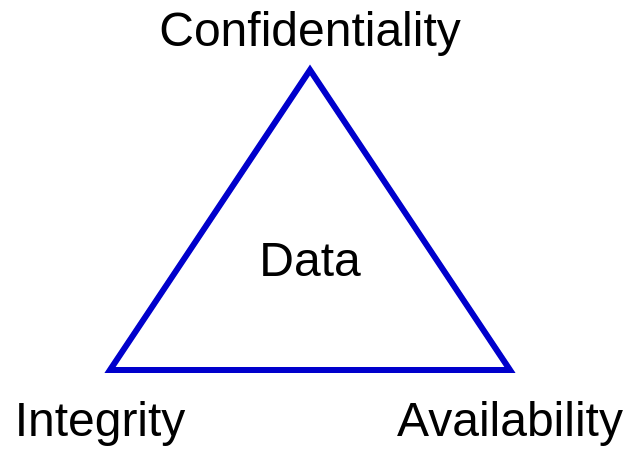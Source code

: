 <mxfile version="21.6.8" type="device" pages="3">
  <diagram id="Oz4VHGN1nNMEp_QaT7qJ" name="CIA model">
    <mxGraphModel dx="1138" dy="1019" grid="1" gridSize="10" guides="1" tooltips="1" connect="1" arrows="1" fold="1" page="0" pageScale="1" pageWidth="850" pageHeight="1100" math="0" shadow="0">
      <root>
        <mxCell id="0" />
        <mxCell id="V2duk38_NAvCMM6IDsIf-2" value="transparency check" style="locked=1;" parent="0" visible="0" />
        <mxCell id="V2duk38_NAvCMM6IDsIf-1" value="" style="rounded=0;whiteSpace=wrap;html=1;fillColor=#e1d5e7;strokeColor=#9673a6;" parent="V2duk38_NAvCMM6IDsIf-2" vertex="1">
          <mxGeometry x="1120" y="540" width="730" height="770" as="geometry" />
        </mxCell>
        <mxCell id="tpcdjzggM1OtUzv30zDY-4" value="rings" style="locked=1;" parent="0" visible="0" />
        <mxCell id="tpcdjzggM1OtUzv30zDY-3" value="" style="verticalLabelPosition=bottom;verticalAlign=top;html=1;shape=mxgraph.basic.arc;startAngle=0.519;endAngle=0.482;fillColor=none;strokeColor=#006600;strokeWidth=3;" parent="tpcdjzggM1OtUzv30zDY-4" vertex="1">
          <mxGeometry x="1176" y="580" width="610" height="610" as="geometry" />
        </mxCell>
        <mxCell id="tpcdjzggM1OtUzv30zDY-7" value="" style="verticalLabelPosition=bottom;verticalAlign=top;html=1;shape=mxgraph.basic.arc;startAngle=0.559;endAngle=0.444;fillColor=none;strokeColor=#006600;strokeWidth=3;" parent="tpcdjzggM1OtUzv30zDY-4" vertex="1">
          <mxGeometry x="1216" y="620" width="530" height="530" as="geometry" />
        </mxCell>
        <mxCell id="tpcdjzggM1OtUzv30zDY-8" value="" style="verticalLabelPosition=bottom;verticalAlign=top;html=1;shape=mxgraph.basic.arc;startAngle=0.561;endAngle=0.442;fillColor=none;strokeColor=#006600;strokeWidth=3;" parent="tpcdjzggM1OtUzv30zDY-4" vertex="1">
          <mxGeometry x="1256" y="660" width="450" height="450" as="geometry" />
        </mxCell>
        <mxCell id="tpcdjzggM1OtUzv30zDY-1" value="" style="verticalLabelPosition=bottom;verticalAlign=top;html=1;shape=mxgraph.basic.arc;startAngle=0.562;endAngle=0.436;fillColor=none;strokeColor=#006600;strokeWidth=3;" parent="tpcdjzggM1OtUzv30zDY-4" vertex="1">
          <mxGeometry x="1296" y="700" width="370" height="370" as="geometry" />
        </mxCell>
        <mxCell id="1" value="extended" style="locked=1;" parent="0" visible="0" />
        <mxCell id="DWY7_vxUW8ZNUv0AT4u1-2" value="&lt;font style=&quot;font-size: 24px&quot;&gt;Audit&lt;/font&gt;" style="text;html=1;strokeColor=none;fillColor=none;align=center;verticalAlign=middle;whiteSpace=wrap;rounded=0;labelBackgroundColor=none;rotation=0;" parent="1" vertex="1">
          <mxGeometry x="1446" y="1174" width="70" height="30" as="geometry" />
        </mxCell>
        <mxCell id="DWY7_vxUW8ZNUv0AT4u1-3" value="&lt;font style=&quot;font-size: 24px&quot;&gt;Non-Repudiation&lt;/font&gt;" style="text;html=1;strokeColor=none;fillColor=none;align=center;verticalAlign=middle;whiteSpace=wrap;rounded=0;labelBackgroundColor=none;rotation=0;" parent="1" vertex="1">
          <mxGeometry x="1386" y="1135" width="190" height="30" as="geometry" />
        </mxCell>
        <mxCell id="DWY7_vxUW8ZNUv0AT4u1-4" value="&lt;font style=&quot;font-size: 24px&quot;&gt;Authentication&lt;/font&gt;" style="text;html=1;strokeColor=none;fillColor=none;align=center;verticalAlign=middle;whiteSpace=wrap;rounded=0;labelBackgroundColor=none;rotation=0;" parent="1" vertex="1">
          <mxGeometry x="1401" y="1095" width="160" height="30" as="geometry" />
        </mxCell>
        <mxCell id="DWY7_vxUW8ZNUv0AT4u1-5" value="&lt;font style=&quot;font-size: 24px&quot;&gt;Authorization&lt;/font&gt;" style="text;html=1;strokeColor=none;fillColor=none;align=center;verticalAlign=middle;whiteSpace=wrap;rounded=0;labelBackgroundColor=none;rotation=0;" parent="1" vertex="1">
          <mxGeometry x="1401" y="1055" width="160" height="30" as="geometry" />
        </mxCell>
        <mxCell id="uXeaNQGdLOJU90ILw89f-1" value="base" style="" parent="0" />
        <mxCell id="uXeaNQGdLOJU90ILw89f-10" value="&lt;font style=&quot;font-size: 24px&quot;&gt;Availability&lt;/font&gt;" style="text;html=1;strokeColor=none;fillColor=none;align=center;verticalAlign=middle;whiteSpace=wrap;rounded=0;labelBackgroundColor=none;" parent="uXeaNQGdLOJU90ILw89f-1" vertex="1">
          <mxGeometry x="1516" y="945" width="130" height="30" as="geometry" />
        </mxCell>
        <mxCell id="uXeaNQGdLOJU90ILw89f-11" value="&lt;font style=&quot;font-size: 24px&quot;&gt;Integrity&lt;/font&gt;" style="text;html=1;strokeColor=none;fillColor=none;align=center;verticalAlign=middle;whiteSpace=wrap;rounded=0;labelBackgroundColor=none;" parent="uXeaNQGdLOJU90ILw89f-1" vertex="1">
          <mxGeometry x="1326" y="945" width="100" height="30" as="geometry" />
        </mxCell>
        <mxCell id="uXeaNQGdLOJU90ILw89f-12" value="&lt;font style=&quot;font-size: 24px&quot;&gt;Confidentiality&lt;/font&gt;" style="text;html=1;strokeColor=none;fillColor=none;align=center;verticalAlign=middle;whiteSpace=wrap;rounded=0;labelBackgroundColor=none;gradientColor=none;" parent="uXeaNQGdLOJU90ILw89f-1" vertex="1">
          <mxGeometry x="1376" y="750" width="210" height="30" as="geometry" />
        </mxCell>
        <mxCell id="uXeaNQGdLOJU90ILw89f-13" value="" style="triangle;whiteSpace=wrap;html=1;rotation=-90;fillColor=none;strokeWidth=3;strokeColor=#0000CC;" parent="uXeaNQGdLOJU90ILw89f-1" vertex="1">
          <mxGeometry x="1406" y="760" width="150" height="200" as="geometry" />
        </mxCell>
        <mxCell id="uXeaNQGdLOJU90ILw89f-14" value="&lt;font style=&quot;font-size: 24px&quot;&gt;Data&lt;/font&gt;" style="text;html=1;strokeColor=none;fillColor=none;align=center;verticalAlign=middle;whiteSpace=wrap;rounded=0;labelBackgroundColor=none;" parent="uXeaNQGdLOJU90ILw89f-1" vertex="1">
          <mxGeometry x="1432.25" y="865" width="97.5" height="30" as="geometry" />
        </mxCell>
      </root>
    </mxGraphModel>
  </diagram>
  <diagram name="extended CIA model" id="We_HeVh-6kCj1beAY-Ku">
    <mxGraphModel dx="1538" dy="1019" grid="1" gridSize="10" guides="1" tooltips="1" connect="1" arrows="1" fold="1" page="0" pageScale="1" pageWidth="850" pageHeight="1100" math="0" shadow="0">
      <root>
        <mxCell id="u1ydW02ohfaQXHqlUjSS-0" />
        <mxCell id="u1ydW02ohfaQXHqlUjSS-1" value="transparency check" style="locked=1;" visible="0" parent="u1ydW02ohfaQXHqlUjSS-0" />
        <mxCell id="u1ydW02ohfaQXHqlUjSS-2" value="" style="rounded=0;whiteSpace=wrap;html=1;fillColor=#e1d5e7;strokeColor=#9673a6;" vertex="1" parent="u1ydW02ohfaQXHqlUjSS-1">
          <mxGeometry x="1120" y="540" width="730" height="770" as="geometry" />
        </mxCell>
        <mxCell id="u1ydW02ohfaQXHqlUjSS-8" value="extended" style="locked=1;" parent="u1ydW02ohfaQXHqlUjSS-0" />
        <mxCell id="u1ydW02ohfaQXHqlUjSS-9" value="&lt;font style=&quot;font-size: 24px&quot;&gt;Audit&lt;/font&gt;" style="text;html=1;strokeColor=none;fillColor=none;align=center;verticalAlign=middle;whiteSpace=wrap;rounded=0;labelBackgroundColor=none;rotation=0;" vertex="1" parent="u1ydW02ohfaQXHqlUjSS-8">
          <mxGeometry x="1446" y="1174" width="70" height="30" as="geometry" />
        </mxCell>
        <mxCell id="u1ydW02ohfaQXHqlUjSS-10" value="&lt;font style=&quot;font-size: 24px&quot;&gt;Non-Repudiation&lt;/font&gt;" style="text;html=1;strokeColor=none;fillColor=none;align=center;verticalAlign=middle;whiteSpace=wrap;rounded=0;labelBackgroundColor=none;rotation=0;" vertex="1" parent="u1ydW02ohfaQXHqlUjSS-8">
          <mxGeometry x="1386" y="1135" width="190" height="30" as="geometry" />
        </mxCell>
        <mxCell id="u1ydW02ohfaQXHqlUjSS-11" value="&lt;font style=&quot;font-size: 24px&quot;&gt;Authentication&lt;/font&gt;" style="text;html=1;strokeColor=none;fillColor=none;align=center;verticalAlign=middle;whiteSpace=wrap;rounded=0;labelBackgroundColor=none;rotation=0;" vertex="1" parent="u1ydW02ohfaQXHqlUjSS-8">
          <mxGeometry x="1401" y="1095" width="160" height="30" as="geometry" />
        </mxCell>
        <mxCell id="u1ydW02ohfaQXHqlUjSS-12" value="&lt;font style=&quot;font-size: 24px&quot;&gt;Authorization&lt;/font&gt;" style="text;html=1;strokeColor=none;fillColor=none;align=center;verticalAlign=middle;whiteSpace=wrap;rounded=0;labelBackgroundColor=none;rotation=0;" vertex="1" parent="u1ydW02ohfaQXHqlUjSS-8">
          <mxGeometry x="1401" y="1055" width="160" height="30" as="geometry" />
        </mxCell>
        <mxCell id="u1ydW02ohfaQXHqlUjSS-4" value="" style="verticalLabelPosition=bottom;verticalAlign=top;html=1;shape=mxgraph.basic.arc;startAngle=0.519;endAngle=0.482;fillColor=none;strokeColor=#006600;strokeWidth=3;" vertex="1" parent="u1ydW02ohfaQXHqlUjSS-8">
          <mxGeometry x="1176" y="580" width="610" height="610" as="geometry" />
        </mxCell>
        <mxCell id="u1ydW02ohfaQXHqlUjSS-5" value="" style="verticalLabelPosition=bottom;verticalAlign=top;html=1;shape=mxgraph.basic.arc;startAngle=0.559;endAngle=0.444;fillColor=none;strokeColor=#006600;strokeWidth=3;" vertex="1" parent="u1ydW02ohfaQXHqlUjSS-8">
          <mxGeometry x="1216" y="620" width="530" height="530" as="geometry" />
        </mxCell>
        <mxCell id="u1ydW02ohfaQXHqlUjSS-6" value="" style="verticalLabelPosition=bottom;verticalAlign=top;html=1;shape=mxgraph.basic.arc;startAngle=0.561;endAngle=0.442;fillColor=none;strokeColor=#006600;strokeWidth=3;" vertex="1" parent="u1ydW02ohfaQXHqlUjSS-8">
          <mxGeometry x="1256" y="660" width="450" height="450" as="geometry" />
        </mxCell>
        <mxCell id="u1ydW02ohfaQXHqlUjSS-7" value="" style="verticalLabelPosition=bottom;verticalAlign=top;html=1;shape=mxgraph.basic.arc;startAngle=0.562;endAngle=0.436;fillColor=none;strokeColor=#006600;strokeWidth=3;" vertex="1" parent="u1ydW02ohfaQXHqlUjSS-8">
          <mxGeometry x="1296" y="700" width="370" height="370" as="geometry" />
        </mxCell>
        <mxCell id="u1ydW02ohfaQXHqlUjSS-13" value="base" style="locked=1;" parent="u1ydW02ohfaQXHqlUjSS-0" />
        <mxCell id="EvkyKq2aQEB9492zpyFI-0" value="" style="verticalLabelPosition=bottom;verticalAlign=top;html=1;shape=mxgraph.basic.arc;startAngle=0.593;endAngle=0.409;fillColor=none;strokeColor=#006600;strokeWidth=3;" vertex="1" parent="u1ydW02ohfaQXHqlUjSS-13">
          <mxGeometry x="1336" y="740" width="290" height="290" as="geometry" />
        </mxCell>
        <mxCell id="u1ydW02ohfaQXHqlUjSS-14" value="&lt;font style=&quot;font-size: 24px&quot;&gt;Availability&lt;/font&gt;" style="text;html=1;strokeColor=none;fillColor=none;align=center;verticalAlign=middle;whiteSpace=wrap;rounded=0;labelBackgroundColor=none;" vertex="1" parent="u1ydW02ohfaQXHqlUjSS-13">
          <mxGeometry x="1416" y="930" width="130" height="30" as="geometry" />
        </mxCell>
        <mxCell id="u1ydW02ohfaQXHqlUjSS-15" value="&lt;font style=&quot;font-size: 24px&quot;&gt;Integrity&lt;/font&gt;" style="text;html=1;strokeColor=none;fillColor=none;align=center;verticalAlign=middle;whiteSpace=wrap;rounded=0;labelBackgroundColor=none;" vertex="1" parent="u1ydW02ohfaQXHqlUjSS-13">
          <mxGeometry x="1432.25" y="970" width="100" height="30" as="geometry" />
        </mxCell>
        <mxCell id="u1ydW02ohfaQXHqlUjSS-16" value="&lt;font style=&quot;font-size: 24px&quot;&gt;Confidentiality&lt;/font&gt;" style="text;html=1;strokeColor=none;fillColor=none;align=center;verticalAlign=middle;whiteSpace=wrap;rounded=0;labelBackgroundColor=none;gradientColor=none;" vertex="1" parent="u1ydW02ohfaQXHqlUjSS-13">
          <mxGeometry x="1377.25" y="1010" width="210" height="30" as="geometry" />
        </mxCell>
        <mxCell id="EvkyKq2aQEB9492zpyFI-2" value="" style="verticalLabelPosition=bottom;verticalAlign=top;html=1;shape=mxgraph.basic.arc;startAngle=0.627;endAngle=0.372;fillColor=none;strokeColor=#006600;strokeWidth=3;" vertex="1" parent="u1ydW02ohfaQXHqlUjSS-13">
          <mxGeometry x="1416" y="820" width="130" height="130" as="geometry" />
        </mxCell>
        <mxCell id="EvkyKq2aQEB9492zpyFI-1" value="" style="verticalLabelPosition=bottom;verticalAlign=top;html=1;shape=mxgraph.basic.arc;startAngle=0.58;endAngle=0.416;fillColor=none;strokeColor=#006600;strokeWidth=3;" vertex="1" parent="u1ydW02ohfaQXHqlUjSS-13">
          <mxGeometry x="1376" y="780" width="210" height="210" as="geometry" />
        </mxCell>
        <mxCell id="u1ydW02ohfaQXHqlUjSS-18" value="&lt;font style=&quot;font-size: 24px&quot;&gt;Data&lt;/font&gt;" style="text;html=1;strokeColor=none;fillColor=none;align=center;verticalAlign=middle;whiteSpace=wrap;rounded=0;labelBackgroundColor=none;" vertex="1" parent="u1ydW02ohfaQXHqlUjSS-13">
          <mxGeometry x="1432.25" y="870" width="97.5" height="30" as="geometry" />
        </mxCell>
      </root>
    </mxGraphModel>
  </diagram>
  <diagram id="-cB4QmeMob9vpL16Ribd" name="security services model">
    <mxGraphModel dx="2338" dy="1419" grid="1" gridSize="10" guides="1" tooltips="1" connect="1" arrows="1" fold="1" page="0" pageScale="1" pageWidth="850" pageHeight="1100" background="none" math="0" shadow="0">
      <root>
        <mxCell id="0" />
        <mxCell id="1" parent="0" />
        <mxCell id="xTfiSw8Siqfn2ZKivQZC-50" value="" style="triangle;whiteSpace=wrap;html=1;fillColor=#D5E8D4;rotation=0;strokeColor=none;" parent="1" vertex="1">
          <mxGeometry x="280" y="630" width="20" height="80" as="geometry" />
        </mxCell>
        <mxCell id="xTfiSw8Siqfn2ZKivQZC-49" value="" style="triangle;whiteSpace=wrap;html=1;fillColor=#D5E8D4;rotation=-180;strokeColor=none;" parent="1" vertex="1">
          <mxGeometry x="280" y="130" width="20" height="80" as="geometry" />
        </mxCell>
        <mxCell id="xTfiSw8Siqfn2ZKivQZC-51" value="" style="rounded=0;whiteSpace=wrap;html=1;fillColor=#D5E8D4;strokeColor=none;" parent="1" vertex="1">
          <mxGeometry x="280" y="170" width="20" height="500" as="geometry" />
        </mxCell>
        <mxCell id="xTfiSw8Siqfn2ZKivQZC-45" value="" style="shape=parallelogram;perimeter=parallelogramPerimeter;whiteSpace=wrap;html=1;fixedSize=1;fillColor=#D5E8D4;rotation=-180;" parent="1" vertex="1">
          <mxGeometry x="280" y="670" width="690" height="40" as="geometry" />
        </mxCell>
        <mxCell id="xTfiSw8Siqfn2ZKivQZC-42" value="" style="rounded=0;whiteSpace=wrap;html=1;fillColor=#D5E8D4;" parent="1" vertex="1">
          <mxGeometry x="300" y="130" width="670" height="540" as="geometry" />
        </mxCell>
        <mxCell id="xTfiSw8Siqfn2ZKivQZC-43" value="" style="rounded=0;whiteSpace=wrap;html=1;fillColor=none;" parent="1" vertex="1">
          <mxGeometry x="280" y="170" width="670" height="540" as="geometry" />
        </mxCell>
        <mxCell id="xTfiSw8Siqfn2ZKivQZC-19" value="" style="shape=cube;whiteSpace=wrap;html=1;boundedLbl=1;backgroundOutline=1;darkOpacity=0.05;darkOpacity2=0.1;rotation=90;fillColor=default;" parent="1" vertex="1">
          <mxGeometry x="1038" y="430" width="85" height="150" as="geometry" />
        </mxCell>
        <mxCell id="xTfiSw8Siqfn2ZKivQZC-21" value="" style="shape=cube;whiteSpace=wrap;html=1;boundedLbl=1;backgroundOutline=1;darkOpacity=0.05;darkOpacity2=0.1;rotation=90;fillColor=#CCCCCC;" parent="1" vertex="1">
          <mxGeometry x="1020" y="190" width="60" height="100" as="geometry" />
        </mxCell>
        <mxCell id="xTfiSw8Siqfn2ZKivQZC-22" value="Recover" style="rounded=0;whiteSpace=wrap;html=1;fillColor=none;strokeColor=none;" parent="1" vertex="1">
          <mxGeometry x="1006.5" y="232.5" width="68" height="35" as="geometry" />
        </mxCell>
        <mxCell id="xTfiSw8Siqfn2ZKivQZC-36" style="edgeStyle=none;rounded=0;orthogonalLoop=1;jettySize=auto;html=1;entryX=0;entryY=0.5;entryDx=0;entryDy=0;entryPerimeter=0;startArrow=none;startFill=0;strokeWidth=3;exitX=1;exitY=0.5;exitDx=0;exitDy=0;exitPerimeter=0;" parent="1" source="xTfiSw8Siqfn2ZKivQZC-1" target="xTfiSw8Siqfn2ZKivQZC-8" edge="1">
          <mxGeometry relative="1" as="geometry" />
        </mxCell>
        <mxCell id="xTfiSw8Siqfn2ZKivQZC-1" value="Authentication" style="whiteSpace=wrap;html=1;shape=mxgraph.basic.octagon2;align=center;verticalAlign=middle;dx=6;" parent="1" vertex="1">
          <mxGeometry x="330" y="290" width="130" height="60" as="geometry" />
        </mxCell>
        <mxCell id="xTfiSw8Siqfn2ZKivQZC-15" style="rounded=0;orthogonalLoop=1;jettySize=auto;html=1;entryX=0;entryY=0.5;entryDx=0;entryDy=0;entryPerimeter=0;startArrow=classic;startFill=1;exitX=1;exitY=0.5;exitDx=0;exitDy=0;strokeWidth=3;" parent="1" source="xTfiSw8Siqfn2ZKivQZC-2" target="xTfiSw8Siqfn2ZKivQZC-1" edge="1">
          <mxGeometry relative="1" as="geometry" />
        </mxCell>
        <mxCell id="xTfiSw8Siqfn2ZKivQZC-16" style="edgeStyle=none;rounded=0;orthogonalLoop=1;jettySize=auto;html=1;exitX=1;exitY=0.5;exitDx=0;exitDy=0;startArrow=classic;startFill=1;strokeWidth=3;entryX=0;entryY=0.5;entryDx=0;entryDy=0;entryPerimeter=0;" parent="1" source="xTfiSw8Siqfn2ZKivQZC-2" target="xTfiSw8Siqfn2ZKivQZC-7" edge="1">
          <mxGeometry relative="1" as="geometry" />
        </mxCell>
        <mxCell id="xTfiSw8Siqfn2ZKivQZC-17" style="edgeStyle=none;rounded=0;orthogonalLoop=1;jettySize=auto;html=1;entryX=0;entryY=0.5;entryDx=0;entryDy=0;entryPerimeter=0;startArrow=classic;startFill=1;exitX=1;exitY=0.75;exitDx=0;exitDy=0;strokeWidth=3;" parent="1" source="xTfiSw8Siqfn2ZKivQZC-2" target="xTfiSw8Siqfn2ZKivQZC-6" edge="1">
          <mxGeometry relative="1" as="geometry" />
        </mxCell>
        <mxCell id="xTfiSw8Siqfn2ZKivQZC-2" value="User&lt;br&gt;or&lt;br&gt;Process" style="rounded=1;whiteSpace=wrap;html=1;" parent="1" vertex="1">
          <mxGeometry x="160" y="220" width="70" height="200" as="geometry" />
        </mxCell>
        <mxCell id="xTfiSw8Siqfn2ZKivQZC-3" value="" style="shape=cube;whiteSpace=wrap;html=1;boundedLbl=1;backgroundOutline=1;darkOpacity=0.05;darkOpacity2=0.1;rotation=90;fillColor=default;" parent="1" vertex="1">
          <mxGeometry x="1020" y="147.5" width="60" height="100" as="geometry" />
        </mxCell>
        <mxCell id="xTfiSw8Siqfn2ZKivQZC-5" value="Prevent" style="rounded=0;whiteSpace=wrap;html=1;fillColor=none;strokeColor=none;" parent="1" vertex="1">
          <mxGeometry x="1006.5" y="190" width="68" height="35" as="geometry" />
        </mxCell>
        <mxCell id="xTfiSw8Siqfn2ZKivQZC-29" style="edgeStyle=none;rounded=0;orthogonalLoop=1;jettySize=auto;html=1;entryX=0;entryY=0.5;entryDx=0;entryDy=0;startArrow=classic;startFill=1;strokeWidth=3;" parent="1" source="xTfiSw8Siqfn2ZKivQZC-6" target="xTfiSw8Siqfn2ZKivQZC-20" edge="1">
          <mxGeometry relative="1" as="geometry" />
        </mxCell>
        <mxCell id="xTfiSw8Siqfn2ZKivQZC-38" style="edgeStyle=none;rounded=0;orthogonalLoop=1;jettySize=auto;html=1;entryX=0;entryY=0.5;entryDx=0;entryDy=0;entryPerimeter=0;startArrow=none;startFill=0;strokeWidth=3;exitX=0;exitY=0;exitDx=124;exitDy=6;exitPerimeter=0;" parent="1" source="xTfiSw8Siqfn2ZKivQZC-6" target="xTfiSw8Siqfn2ZKivQZC-8" edge="1">
          <mxGeometry relative="1" as="geometry" />
        </mxCell>
        <mxCell id="xTfiSw8Siqfn2ZKivQZC-6" value="Access Control&lt;br&gt;Enforcement" style="whiteSpace=wrap;html=1;shape=mxgraph.basic.octagon2;align=center;verticalAlign=middle;dx=6;" parent="1" vertex="1">
          <mxGeometry x="330" y="485" width="130" height="60" as="geometry" />
        </mxCell>
        <mxCell id="xTfiSw8Siqfn2ZKivQZC-25" style="edgeStyle=none;rounded=0;orthogonalLoop=1;jettySize=auto;html=1;entryX=0.5;entryY=0;entryDx=0;entryDy=0;entryPerimeter=0;startArrow=classic;startFill=1;strokeWidth=3;" parent="1" source="xTfiSw8Siqfn2ZKivQZC-7" target="xTfiSw8Siqfn2ZKivQZC-6" edge="1">
          <mxGeometry relative="1" as="geometry" />
        </mxCell>
        <mxCell id="xTfiSw8Siqfn2ZKivQZC-34" style="edgeStyle=none;rounded=0;orthogonalLoop=1;jettySize=auto;html=1;entryX=0;entryY=0.5;entryDx=0;entryDy=0;entryPerimeter=0;startArrow=none;startFill=0;strokeWidth=3;exitX=1;exitY=0.5;exitDx=0;exitDy=0;exitPerimeter=0;" parent="1" source="xTfiSw8Siqfn2ZKivQZC-7" target="xTfiSw8Siqfn2ZKivQZC-8" edge="1">
          <mxGeometry relative="1" as="geometry" />
        </mxCell>
        <mxCell id="xTfiSw8Siqfn2ZKivQZC-7" value="Authorization" style="whiteSpace=wrap;html=1;shape=mxgraph.basic.octagon2;align=center;verticalAlign=middle;dx=6;" parent="1" vertex="1">
          <mxGeometry x="330" y="380" width="130" height="60" as="geometry" />
        </mxCell>
        <mxCell id="xTfiSw8Siqfn2ZKivQZC-31" style="edgeStyle=none;rounded=0;orthogonalLoop=1;jettySize=auto;html=1;entryX=0.5;entryY=0;entryDx=0;entryDy=0;entryPerimeter=0;startArrow=classic;startFill=1;strokeWidth=3;" parent="1" source="xTfiSw8Siqfn2ZKivQZC-8" target="xTfiSw8Siqfn2ZKivQZC-10" edge="1">
          <mxGeometry relative="1" as="geometry" />
        </mxCell>
        <mxCell id="xTfiSw8Siqfn2ZKivQZC-8" value="Audit" style="whiteSpace=wrap;html=1;shape=mxgraph.basic.octagon2;align=center;verticalAlign=middle;dx=6;fillColor=#CCCCCC;" parent="1" vertex="1">
          <mxGeometry x="560" y="380" width="130" height="60" as="geometry" />
        </mxCell>
        <mxCell id="xTfiSw8Siqfn2ZKivQZC-27" style="edgeStyle=none;rounded=0;orthogonalLoop=1;jettySize=auto;html=1;entryX=1;entryY=0.5;entryDx=0;entryDy=0;entryPerimeter=0;startArrow=classic;startFill=1;strokeWidth=3;" parent="1" source="xTfiSw8Siqfn2ZKivQZC-9" target="xTfiSw8Siqfn2ZKivQZC-10" edge="1">
          <mxGeometry relative="1" as="geometry" />
        </mxCell>
        <mxCell id="xTfiSw8Siqfn2ZKivQZC-28" style="edgeStyle=none;rounded=0;orthogonalLoop=1;jettySize=auto;html=1;entryX=0;entryY=0.5;entryDx=0;entryDy=0;startArrow=classic;startFill=1;exitX=1;exitY=0.5;exitDx=0;exitDy=0;exitPerimeter=0;strokeWidth=3;" parent="1" source="xTfiSw8Siqfn2ZKivQZC-9" target="xTfiSw8Siqfn2ZKivQZC-20" edge="1">
          <mxGeometry relative="1" as="geometry" />
        </mxCell>
        <mxCell id="xTfiSw8Siqfn2ZKivQZC-9" value="Proof of&lt;br&gt;Wholeness" style="whiteSpace=wrap;html=1;shape=mxgraph.basic.octagon2;align=center;verticalAlign=middle;dx=6;fillColor=#CCCCCC;" parent="1" vertex="1">
          <mxGeometry x="790" y="630" width="130" height="60" as="geometry" />
        </mxCell>
        <mxCell id="xTfiSw8Siqfn2ZKivQZC-33" style="edgeStyle=none;rounded=0;orthogonalLoop=1;jettySize=auto;html=1;entryX=0.5;entryY=1;entryDx=0;entryDy=0;entryPerimeter=0;startArrow=none;startFill=0;strokeWidth=3;" parent="1" source="xTfiSw8Siqfn2ZKivQZC-11" target="xTfiSw8Siqfn2ZKivQZC-6" edge="1">
          <mxGeometry relative="1" as="geometry" />
        </mxCell>
        <mxCell id="xTfiSw8Siqfn2ZKivQZC-39" style="edgeStyle=none;rounded=0;orthogonalLoop=1;jettySize=auto;html=1;entryX=0;entryY=0.5;entryDx=0;entryDy=0;entryPerimeter=0;startArrow=classic;startFill=1;exitX=1;exitY=0.5;exitDx=0;exitDy=0;exitPerimeter=0;strokeWidth=3;" parent="1" source="xTfiSw8Siqfn2ZKivQZC-11" target="xTfiSw8Siqfn2ZKivQZC-10" edge="1">
          <mxGeometry relative="1" as="geometry" />
        </mxCell>
        <mxCell id="xTfiSw8Siqfn2ZKivQZC-12" value="Transaction&lt;br&gt;Privacy" style="whiteSpace=wrap;html=1;shape=mxgraph.basic.octagon2;align=center;verticalAlign=middle;dx=6;" parent="1" vertex="1">
          <mxGeometry x="330" y="182.5" width="130" height="60" as="geometry" />
        </mxCell>
        <mxCell id="xTfiSw8Siqfn2ZKivQZC-18" style="edgeStyle=none;rounded=0;orthogonalLoop=1;jettySize=auto;html=1;entryX=1;entryY=0.25;entryDx=0;entryDy=0;startArrow=classic;startFill=1;strokeWidth=3;endArrow=none;endFill=0;" parent="1" source="xTfiSw8Siqfn2ZKivQZC-13" target="xTfiSw8Siqfn2ZKivQZC-2" edge="1">
          <mxGeometry relative="1" as="geometry" />
        </mxCell>
        <mxCell id="xTfiSw8Siqfn2ZKivQZC-32" style="edgeStyle=none;rounded=0;orthogonalLoop=1;jettySize=auto;html=1;entryX=0;entryY=0.5;entryDx=0;entryDy=0;startArrow=classic;startFill=1;exitX=1;exitY=0.5;exitDx=0;exitDy=0;exitPerimeter=0;strokeWidth=3;" parent="1" source="xTfiSw8Siqfn2ZKivQZC-13" target="xTfiSw8Siqfn2ZKivQZC-20" edge="1">
          <mxGeometry relative="1" as="geometry" />
        </mxCell>
        <mxCell id="xTfiSw8Siqfn2ZKivQZC-13" value="Non-&lt;br&gt;reputiation" style="whiteSpace=wrap;html=1;shape=mxgraph.basic.octagon2;align=center;verticalAlign=middle;dx=6;" parent="1" vertex="1">
          <mxGeometry x="600" y="242.5" width="130" height="60" as="geometry" />
        </mxCell>
        <mxCell id="xTfiSw8Siqfn2ZKivQZC-14" value="" style="endArrow=classic;startArrow=classic;html=1;rounded=0;exitX=1;exitY=0.25;exitDx=0;exitDy=0;entryX=0;entryY=0.5;entryDx=0;entryDy=0;entryPerimeter=0;strokeWidth=3;" parent="1" source="xTfiSw8Siqfn2ZKivQZC-2" target="xTfiSw8Siqfn2ZKivQZC-12" edge="1">
          <mxGeometry width="50" height="50" relative="1" as="geometry">
            <mxPoint x="400" y="480" as="sourcePoint" />
            <mxPoint x="450" y="430" as="targetPoint" />
          </mxGeometry>
        </mxCell>
        <mxCell id="xTfiSw8Siqfn2ZKivQZC-20" value="Resource" style="rounded=0;whiteSpace=wrap;html=1;fillColor=none;strokeColor=none;" parent="1" vertex="1">
          <mxGeometry x="1010" y="485" width="120" height="60" as="geometry" />
        </mxCell>
        <mxCell id="xTfiSw8Siqfn2ZKivQZC-40" style="edgeStyle=none;rounded=0;orthogonalLoop=1;jettySize=auto;html=1;entryX=0.5;entryY=0;entryDx=0;entryDy=0;entryPerimeter=0;startArrow=classic;startFill=1;strokeWidth=3;endArrow=none;endFill=0;exitX=0.5;exitY=1;exitDx=0;exitDy=0;exitPerimeter=0;" parent="1" source="xTfiSw8Siqfn2ZKivQZC-8" target="xTfiSw8Siqfn2ZKivQZC-9" edge="1">
          <mxGeometry relative="1" as="geometry">
            <mxPoint x="645" y="400" as="sourcePoint" />
            <mxPoint x="686.01" y="678.02" as="targetPoint" />
          </mxGeometry>
        </mxCell>
        <mxCell id="xTfiSw8Siqfn2ZKivQZC-41" style="edgeStyle=none;rounded=0;orthogonalLoop=1;jettySize=auto;html=1;entryX=0.5;entryY=1;entryDx=0;entryDy=0;entryPerimeter=0;startArrow=classic;startFill=1;strokeWidth=3;exitX=0;exitY=0;exitDx=124;exitDy=6;exitPerimeter=0;" parent="1" source="xTfiSw8Siqfn2ZKivQZC-11" target="xTfiSw8Siqfn2ZKivQZC-8" edge="1">
          <mxGeometry relative="1" as="geometry">
            <mxPoint x="464" y="501" as="sourcePoint" />
            <mxPoint x="590" y="380" as="targetPoint" />
          </mxGeometry>
        </mxCell>
        <mxCell id="xTfiSw8Siqfn2ZKivQZC-46" value="" style="shape=parallelogram;perimeter=parallelogramPerimeter;whiteSpace=wrap;html=1;fixedSize=1;fillColor=none;rotation=-180;" parent="1" vertex="1">
          <mxGeometry x="280" y="130" width="690" height="40" as="geometry" />
        </mxCell>
        <mxCell id="xTfiSw8Siqfn2ZKivQZC-10" value="Restore&lt;br&gt;&quot;Secure&quot; State" style="whiteSpace=wrap;html=1;shape=mxgraph.basic.octagon2;align=center;verticalAlign=middle;dx=6;fillColor=#CCCCCC;" parent="1" vertex="1">
          <mxGeometry x="560" y="630" width="130" height="60" as="geometry" />
        </mxCell>
        <mxCell id="xTfiSw8Siqfn2ZKivQZC-11" value="Intrusion Detection&lt;br&gt;and Containment" style="whiteSpace=wrap;html=1;shape=mxgraph.basic.octagon2;align=center;verticalAlign=middle;dx=6;fillColor=#CCCCCC;" parent="1" vertex="1">
          <mxGeometry x="330" y="630" width="130" height="60" as="geometry" />
        </mxCell>
      </root>
    </mxGraphModel>
  </diagram>
</mxfile>
